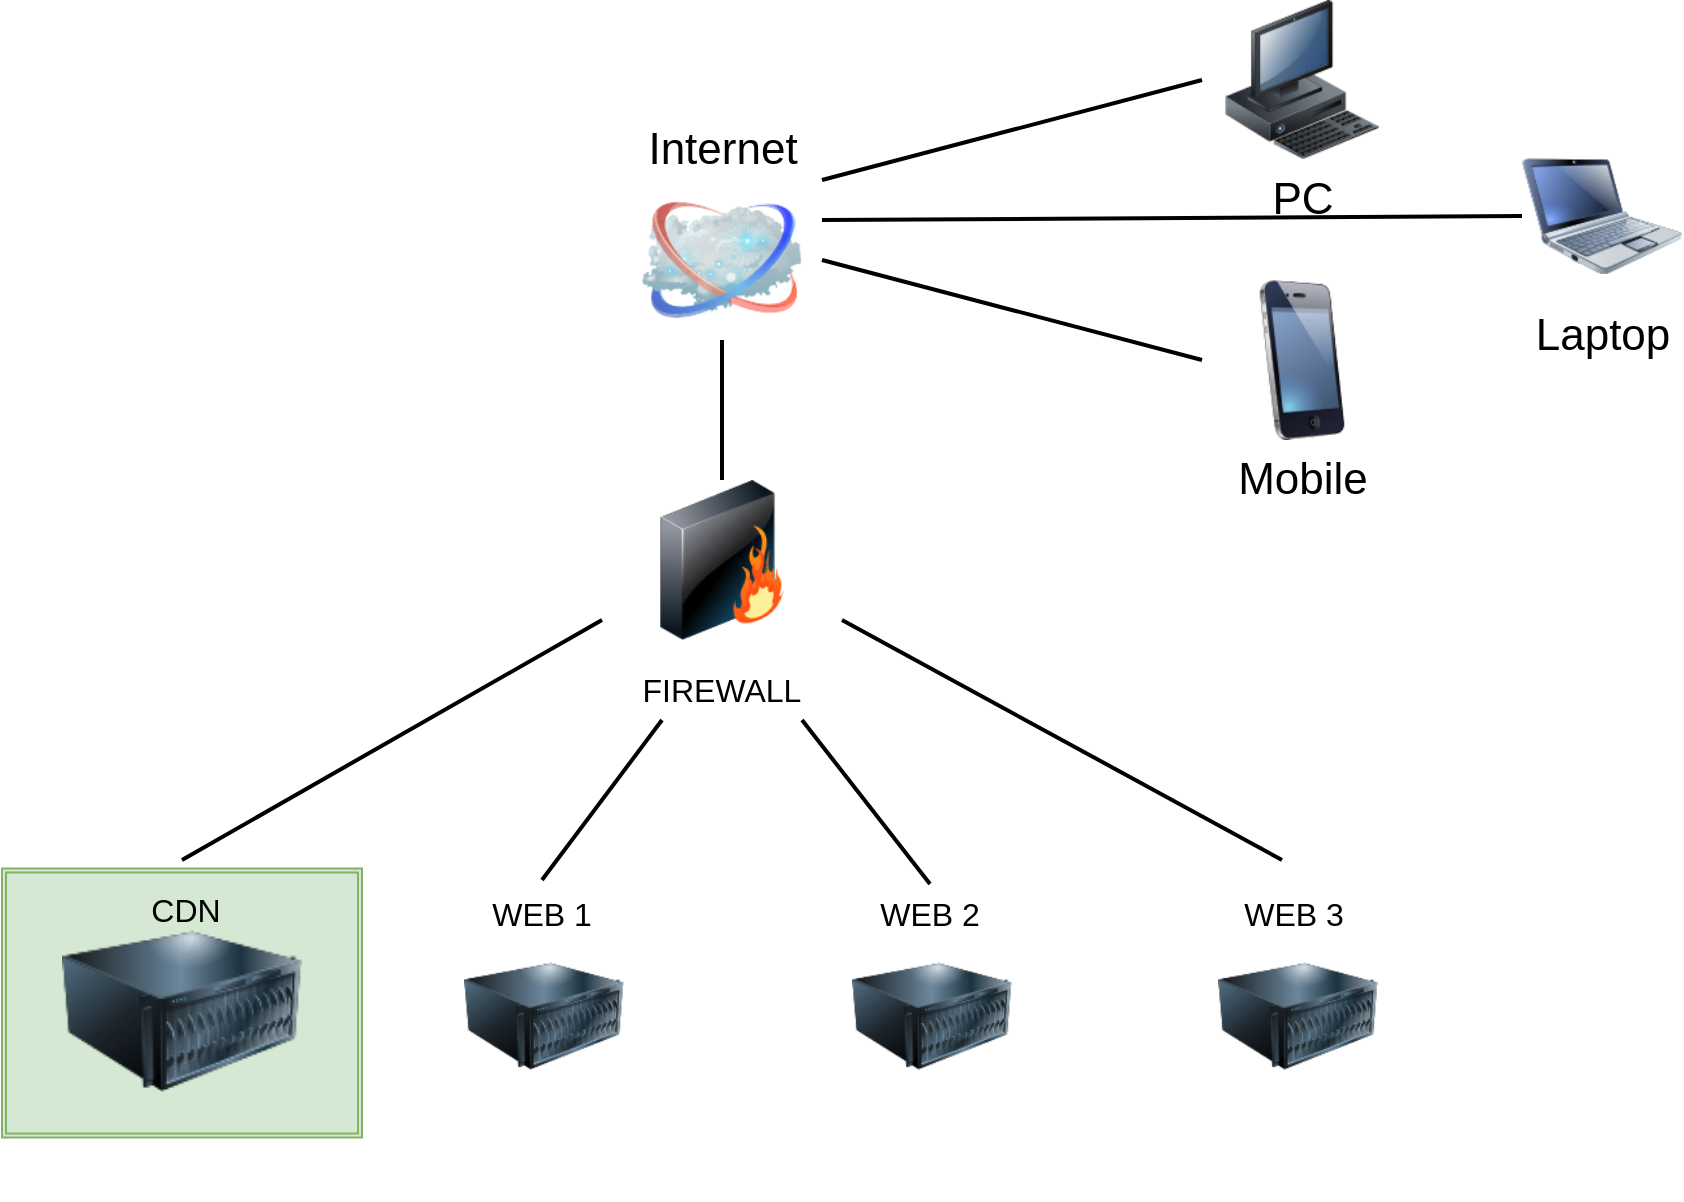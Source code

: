 <mxfile version="24.9.3">
  <diagram name="Page-1" id="55a83fd1-7818-8e21-69c5-c3457e3827bb">
    <mxGraphModel dx="1706" dy="844" grid="1" gridSize="10" guides="1" tooltips="1" connect="1" arrows="1" fold="1" page="1" pageScale="1" pageWidth="1100" pageHeight="850" background="none" math="0" shadow="0">
      <root>
        <mxCell id="0" />
        <mxCell id="1" parent="0" />
        <mxCell id="69ecfefc5c41e42c-2" value="Internet" style="image;html=1;labelBackgroundColor=#ffffff;image=img/lib/clip_art/networking/Cloud_128x128.png;rounded=1;shadow=0;comic=0;strokeWidth=2;fontSize=22;labelPosition=center;verticalLabelPosition=top;align=center;verticalAlign=bottom;" parent="1" vertex="1">
          <mxGeometry x="470" y="140" width="80" height="80" as="geometry" />
        </mxCell>
        <mxCell id="69ecfefc5c41e42c-19" style="edgeStyle=none;rounded=0;html=1;labelBackgroundColor=none;endArrow=none;strokeWidth=2;fontFamily=Verdana;fontSize=22" parent="1" source="69ecfefc5c41e42c-3" target="69ecfefc5c41e42c-2" edge="1">
          <mxGeometry relative="1" as="geometry" />
        </mxCell>
        <mxCell id="69ecfefc5c41e42c-3" value="" style="image;html=1;labelBackgroundColor=#ffffff;image=img/lib/clip_art/networking/Firewall_128x128.png;rounded=1;shadow=0;comic=0;strokeWidth=2;fontSize=22;labelPosition=right;verticalLabelPosition=middle;align=left;verticalAlign=middle;" parent="1" vertex="1">
          <mxGeometry x="470" y="290" width="80" height="80" as="geometry" />
        </mxCell>
        <mxCell id="69ecfefc5c41e42c-7" value="PC" style="image;html=1;labelBackgroundColor=#ffffff;image=img/lib/clip_art/computers/Workstation_128x128.png;rounded=1;shadow=0;comic=0;strokeWidth=2;fontSize=22" parent="1" vertex="1">
          <mxGeometry x="760" y="50" width="80" height="80" as="geometry" />
        </mxCell>
        <mxCell id="69ecfefc5c41e42c-8" value="Mobile" style="image;html=1;labelBackgroundColor=#ffffff;image=img/lib/clip_art/telecommunication/iPhone_128x128.png;rounded=1;shadow=0;comic=0;strokeWidth=2;fontSize=22" parent="1" vertex="1">
          <mxGeometry x="760" y="190" width="80" height="80" as="geometry" />
        </mxCell>
        <mxCell id="69ecfefc5c41e42c-9" value="Laptop" style="image;html=1;labelBackgroundColor=#ffffff;image=img/lib/clip_art/computers/Netbook_128x128.png;rounded=1;shadow=0;comic=0;strokeColor=#000000;strokeWidth=2;fillColor=#FFFFFF;fontSize=22;fontColor=#000000;" parent="1" vertex="1">
          <mxGeometry x="910" y="118" width="80" height="80" as="geometry" />
        </mxCell>
        <mxCell id="CDWMdRjIoYUIVKcI6Hob-2" style="edgeStyle=none;rounded=0;html=1;labelBackgroundColor=none;endArrow=none;strokeWidth=2;fontFamily=Verdana;fontSize=22;exitX=0;exitY=0.5;exitDx=0;exitDy=0;" edge="1" parent="1" source="69ecfefc5c41e42c-9">
          <mxGeometry relative="1" as="geometry">
            <mxPoint x="520" y="475" as="sourcePoint" />
            <mxPoint x="560" y="160" as="targetPoint" />
          </mxGeometry>
        </mxCell>
        <mxCell id="CDWMdRjIoYUIVKcI6Hob-3" style="edgeStyle=none;rounded=0;html=1;labelBackgroundColor=none;endArrow=none;strokeWidth=2;fontFamily=Verdana;fontSize=22;" edge="1" parent="1">
          <mxGeometry relative="1" as="geometry">
            <mxPoint x="750" y="90" as="sourcePoint" />
            <mxPoint x="560" y="140" as="targetPoint" />
          </mxGeometry>
        </mxCell>
        <mxCell id="CDWMdRjIoYUIVKcI6Hob-5" style="edgeStyle=none;rounded=0;html=1;labelBackgroundColor=none;endArrow=none;strokeWidth=2;fontFamily=Verdana;fontSize=22;" edge="1" parent="1">
          <mxGeometry relative="1" as="geometry">
            <mxPoint x="750" y="230" as="sourcePoint" />
            <mxPoint x="560" y="180" as="targetPoint" />
          </mxGeometry>
        </mxCell>
        <mxCell id="CDWMdRjIoYUIVKcI6Hob-25" value="" style="group" vertex="1" connectable="0" parent="1">
          <mxGeometry x="241" y="455" width="638" height="190" as="geometry" />
        </mxCell>
        <mxCell id="CDWMdRjIoYUIVKcI6Hob-1" value="" style="image;html=1;image=img/lib/clip_art/computers/Server_128x128.png" vertex="1" parent="CDWMdRjIoYUIVKcI6Hob-25">
          <mxGeometry x="140" y="63" width="80" height="80" as="geometry" />
        </mxCell>
        <mxCell id="CDWMdRjIoYUIVKcI6Hob-11" value="" style="image;html=1;image=img/lib/clip_art/computers/Server_128x128.png" vertex="1" parent="CDWMdRjIoYUIVKcI6Hob-25">
          <mxGeometry x="334" y="63" width="80" height="80" as="geometry" />
        </mxCell>
        <mxCell id="CDWMdRjIoYUIVKcI6Hob-12" value="" style="image;html=1;image=img/lib/clip_art/computers/Server_128x128.png" vertex="1" parent="CDWMdRjIoYUIVKcI6Hob-25">
          <mxGeometry x="517" y="63" width="80" height="80" as="geometry" />
        </mxCell>
        <mxCell id="CDWMdRjIoYUIVKcI6Hob-13" value="WEB 1" style="text;strokeColor=none;fillColor=none;html=1;align=center;verticalAlign=middle;whiteSpace=wrap;rounded=0;fontSize=16;" vertex="1" parent="CDWMdRjIoYUIVKcI6Hob-25">
          <mxGeometry x="149" y="37" width="60" height="30" as="geometry" />
        </mxCell>
        <mxCell id="CDWMdRjIoYUIVKcI6Hob-14" value="WEB 2" style="text;strokeColor=none;fillColor=none;html=1;align=center;verticalAlign=middle;whiteSpace=wrap;rounded=0;fontSize=16;" vertex="1" parent="CDWMdRjIoYUIVKcI6Hob-25">
          <mxGeometry x="343" y="37" width="60" height="30" as="geometry" />
        </mxCell>
        <mxCell id="CDWMdRjIoYUIVKcI6Hob-15" value="WEB 3" style="text;strokeColor=none;fillColor=none;html=1;align=center;verticalAlign=middle;whiteSpace=wrap;rounded=0;fontSize=16;" vertex="1" parent="CDWMdRjIoYUIVKcI6Hob-25">
          <mxGeometry x="525" y="37" width="60" height="30" as="geometry" />
        </mxCell>
        <mxCell id="CDWMdRjIoYUIVKcI6Hob-35" style="edgeStyle=none;curved=1;rounded=0;orthogonalLoop=1;jettySize=auto;html=1;entryX=0.5;entryY=0;entryDx=0;entryDy=0;fontSize=12;startSize=8;endSize=8;" edge="1" parent="CDWMdRjIoYUIVKcI6Hob-25" source="CDWMdRjIoYUIVKcI6Hob-14" target="CDWMdRjIoYUIVKcI6Hob-14">
          <mxGeometry relative="1" as="geometry" />
        </mxCell>
        <mxCell id="CDWMdRjIoYUIVKcI6Hob-28" value="FIREWALL" style="text;strokeColor=none;fillColor=none;html=1;align=center;verticalAlign=middle;whiteSpace=wrap;rounded=0;fontSize=16;" vertex="1" parent="1">
          <mxGeometry x="465" y="380" width="90" height="30" as="geometry" />
        </mxCell>
        <mxCell id="CDWMdRjIoYUIVKcI6Hob-31" style="edgeStyle=none;rounded=0;html=1;labelBackgroundColor=none;endArrow=none;strokeWidth=2;fontFamily=Verdana;fontSize=22;exitX=0.5;exitY=0;exitDx=0;exitDy=0;" edge="1" parent="1">
          <mxGeometry relative="1" as="geometry">
            <mxPoint x="450" y="360" as="sourcePoint" />
            <mxPoint x="240" y="480" as="targetPoint" />
          </mxGeometry>
        </mxCell>
        <mxCell id="CDWMdRjIoYUIVKcI6Hob-32" style="edgeStyle=none;rounded=0;html=1;labelBackgroundColor=none;endArrow=none;strokeWidth=2;fontFamily=Verdana;fontSize=22;" edge="1" parent="1">
          <mxGeometry relative="1" as="geometry">
            <mxPoint x="790" y="480" as="sourcePoint" />
            <mxPoint x="570" y="360" as="targetPoint" />
          </mxGeometry>
        </mxCell>
        <mxCell id="CDWMdRjIoYUIVKcI6Hob-33" style="edgeStyle=none;rounded=0;html=1;labelBackgroundColor=none;endArrow=none;strokeWidth=2;fontFamily=Verdana;fontSize=22;" edge="1" parent="1">
          <mxGeometry relative="1" as="geometry">
            <mxPoint x="480" y="410" as="sourcePoint" />
            <mxPoint x="420" y="490" as="targetPoint" />
          </mxGeometry>
        </mxCell>
        <mxCell id="CDWMdRjIoYUIVKcI6Hob-34" style="edgeStyle=none;rounded=0;html=1;labelBackgroundColor=none;endArrow=none;strokeWidth=2;fontFamily=Verdana;fontSize=22;entryX=0.5;entryY=0;entryDx=0;entryDy=0;" edge="1" parent="1" target="CDWMdRjIoYUIVKcI6Hob-14">
          <mxGeometry relative="1" as="geometry">
            <mxPoint x="550" y="410" as="sourcePoint" />
            <mxPoint x="610" y="480" as="targetPoint" />
          </mxGeometry>
        </mxCell>
        <mxCell id="CDWMdRjIoYUIVKcI6Hob-37" value="" style="group" vertex="1" connectable="0" parent="1">
          <mxGeometry x="200" y="490" width="160" height="160" as="geometry" />
        </mxCell>
        <mxCell id="CDWMdRjIoYUIVKcI6Hob-42" value="" style="shape=ext;double=1;rounded=0;whiteSpace=wrap;html=1;fillColor=#d5e8d4;strokeColor=#82b366;" vertex="1" parent="CDWMdRjIoYUIVKcI6Hob-37">
          <mxGeometry x="-50" y="-5.75" width="180" height="134.5" as="geometry" />
        </mxCell>
        <mxCell id="CDWMdRjIoYUIVKcI6Hob-6" value="CDN" style="text;strokeColor=none;fillColor=none;html=1;align=center;verticalAlign=middle;whiteSpace=wrap;rounded=0;fontSize=16;" vertex="1" parent="CDWMdRjIoYUIVKcI6Hob-37">
          <mxGeometry x="12" width="60" height="30" as="geometry" />
        </mxCell>
        <mxCell id="CDWMdRjIoYUIVKcI6Hob-10" value="" style="image;html=1;image=img/lib/clip_art/computers/Server_128x128.png" vertex="1" parent="CDWMdRjIoYUIVKcI6Hob-37">
          <mxGeometry x="-20" y="11" width="120" height="109" as="geometry" />
        </mxCell>
      </root>
    </mxGraphModel>
  </diagram>
</mxfile>
